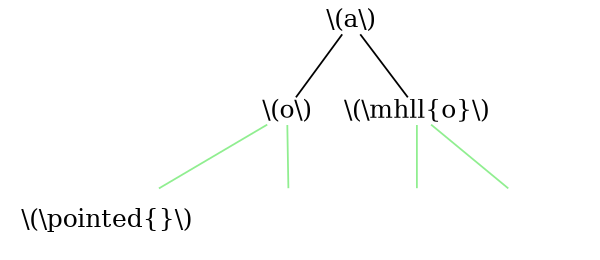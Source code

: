 graph {
	size="4,4"
	0 [label="\\(a\\)" shape=plain]
	1 [label="\\(o\\)" shape=plain]
	0 -- 1
	2 [label="\\(\\pointed{}\\)" shape=none]
	1 -- 2 [color=lightgreen]
	3 [label="" shape=none]
	1 -- 3 [color=lightgreen]
	4 [label="\\(\\mhll{o}\\)" shape=plain]
	0 -- 4
	5 [label="" shape=none]
	4 -- 5 [color=lightgreen]
	6 [label="" shape=none]
	4 -- 6 [color=lightgreen]
}
